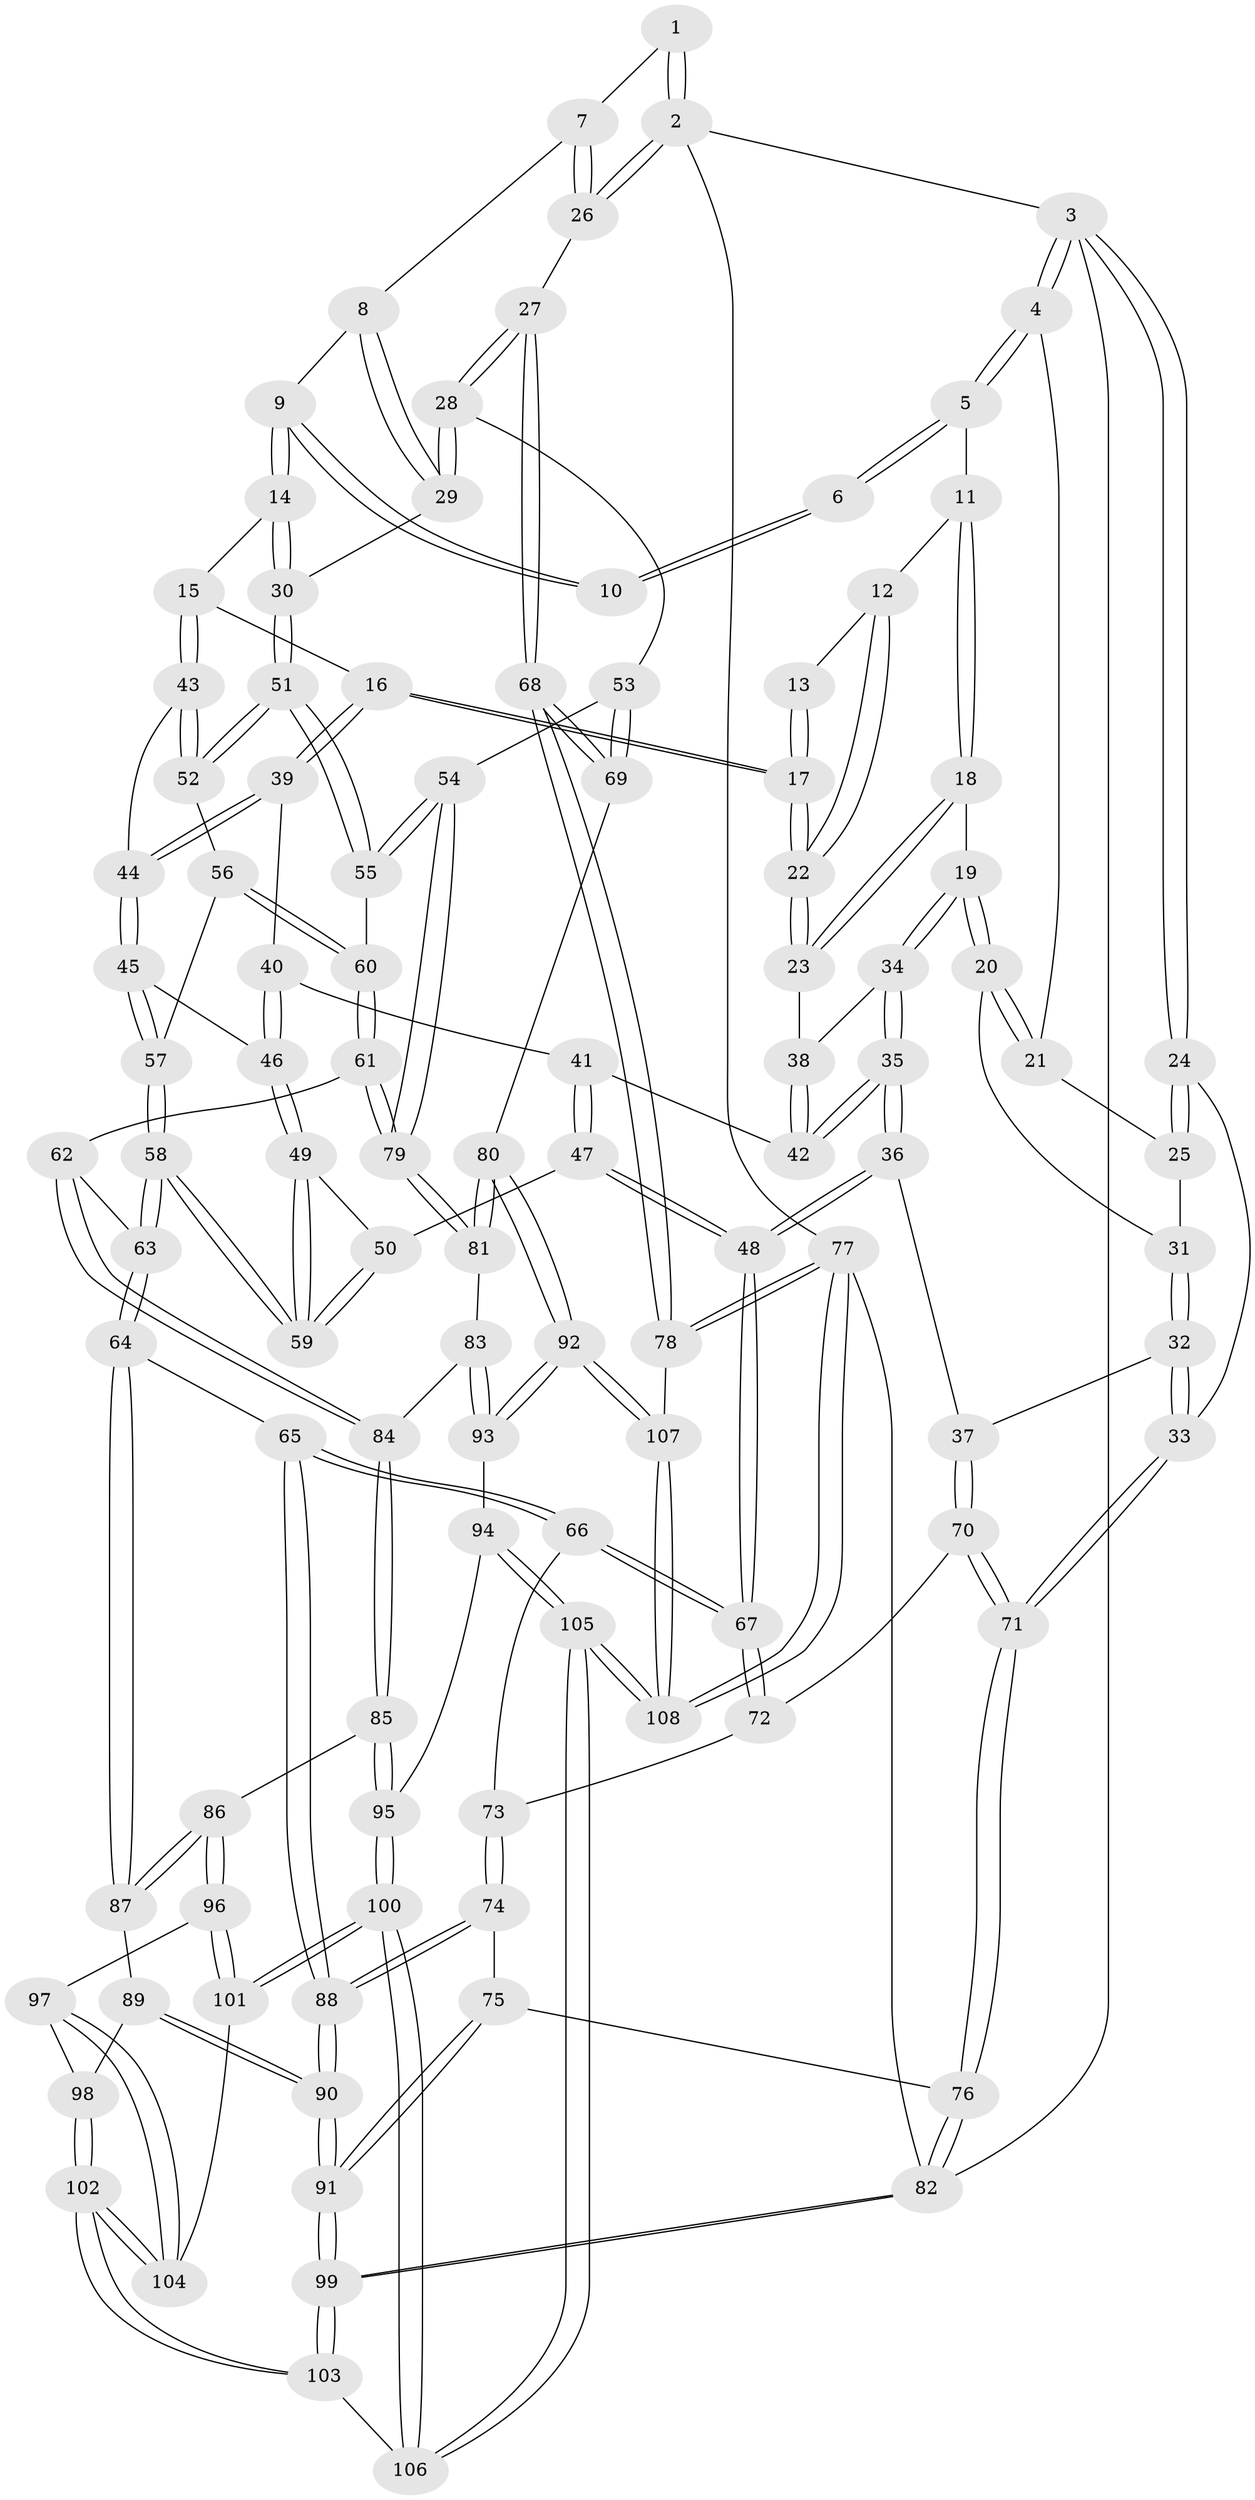 // coarse degree distribution, {3: 0.1111111111111111, 5: 0.4603174603174603, 6: 0.047619047619047616, 4: 0.36507936507936506, 2: 0.015873015873015872}
// Generated by graph-tools (version 1.1) at 2025/42/03/06/25 10:42:27]
// undirected, 108 vertices, 267 edges
graph export_dot {
graph [start="1"]
  node [color=gray90,style=filled];
  1 [pos="+0.8632089286815504+0"];
  2 [pos="+1+0"];
  3 [pos="+0+0"];
  4 [pos="+0.19458250901286742+0"];
  5 [pos="+0.31775744323927885+0"];
  6 [pos="+0.6799570200029897+0"];
  7 [pos="+0.8835371657376562+0.06762010815613224"];
  8 [pos="+0.8682584144896685+0.07712608012200985"];
  9 [pos="+0.7214902812078353+0.0600596060608879"];
  10 [pos="+0.6750688507829439+0"];
  11 [pos="+0.34133700341664197+0"];
  12 [pos="+0.4568892318408429+0.03617569249789591"];
  13 [pos="+0.5956849778610913+0"];
  14 [pos="+0.6652784040550908+0.20311450009640228"];
  15 [pos="+0.6097358549475359+0.19367050444695288"];
  16 [pos="+0.5547891901610187+0.18227362750304343"];
  17 [pos="+0.5233245367868015+0.16176395288836473"];
  18 [pos="+0.3503405663992121+0.11618551483518483"];
  19 [pos="+0.22976383254658875+0.15901126276911154"];
  20 [pos="+0.17512510601857748+0.08738312080390499"];
  21 [pos="+0.1617253275577209+0"];
  22 [pos="+0.5043480748223557+0.15758373315043114"];
  23 [pos="+0.46948011004949697+0.16836691587915997"];
  24 [pos="+0+0.15590654115008462"];
  25 [pos="+0+0.11489177815041599"];
  26 [pos="+1+0.19538469744405965"];
  27 [pos="+1+0.22272653038332776"];
  28 [pos="+0.9579514463043499+0.2984389751748009"];
  29 [pos="+0.8210737583774597+0.2297342615148149"];
  30 [pos="+0.693334975350477+0.2339274467865509"];
  31 [pos="+0.08634052612223563+0.1553198874006721"];
  32 [pos="+0.08255724348204255+0.1670962823039669"];
  33 [pos="+0+0.32895167925732566"];
  34 [pos="+0.235660978169479+0.20718565493584867"];
  35 [pos="+0.23319559211640178+0.26415625217332794"];
  36 [pos="+0.21838814421259348+0.29733983778423473"];
  37 [pos="+0.08746589879761842+0.3539431072543062"];
  38 [pos="+0.4476930407987356+0.1912975448812802"];
  39 [pos="+0.5214700018712018+0.2865919522371543"];
  40 [pos="+0.46404835827858715+0.31937818577005433"];
  41 [pos="+0.40464224439312046+0.2910631478511002"];
  42 [pos="+0.40136809479669333+0.26138860494501764"];
  43 [pos="+0.5600959794158289+0.3571681501132715"];
  44 [pos="+0.5248014837670526+0.3325145452978302"];
  45 [pos="+0.4850334576453803+0.3812405405641762"];
  46 [pos="+0.467247645085968+0.37945000336726736"];
  47 [pos="+0.37809497291335287+0.3851434192040209"];
  48 [pos="+0.3281056785966799+0.41494965868733"];
  49 [pos="+0.4459024234285375+0.3864347759661356"];
  50 [pos="+0.39533299482493023+0.38699791872646655"];
  51 [pos="+0.6892896986571827+0.36534123692295345"];
  52 [pos="+0.5798688003354265+0.37656045774518"];
  53 [pos="+0.8994591196484863+0.3868771208857344"];
  54 [pos="+0.7966631114085387+0.47260365249632347"];
  55 [pos="+0.7057786727604888+0.40771924109901725"];
  56 [pos="+0.5461374306259718+0.4091215698342688"];
  57 [pos="+0.5138088158622298+0.4098696591964677"];
  58 [pos="+0.48408046488498674+0.5057576895937018"];
  59 [pos="+0.4799923701800358+0.49672948533792205"];
  60 [pos="+0.5926865644673655+0.5049044332375591"];
  61 [pos="+0.5756372018097589+0.5345174011841772"];
  62 [pos="+0.5729834985391262+0.5368249916586282"];
  63 [pos="+0.48479129316843567+0.5661250119124429"];
  64 [pos="+0.4328318957780013+0.6126206449731096"];
  65 [pos="+0.32464969926335263+0.5823348905040915"];
  66 [pos="+0.3203274127882504+0.571797027252911"];
  67 [pos="+0.31528420803173296+0.5425111824373445"];
  68 [pos="+1+0.7315060696124438"];
  69 [pos="+1+0.7144687752020961"];
  70 [pos="+0.0817469296262238+0.3585835391528782"];
  71 [pos="+0+0.3624155056027388"];
  72 [pos="+0.09713892174258056+0.39132734755766185"];
  73 [pos="+0.11176421987324833+0.5132840679842335"];
  74 [pos="+0.0520554399916269+0.6313989381401788"];
  75 [pos="+0+0.6252763038281337"];
  76 [pos="+0+0.608991281504694"];
  77 [pos="+1+1"];
  78 [pos="+1+0.808322345150888"];
  79 [pos="+0.8150990859535439+0.5949164792477784"];
  80 [pos="+0.9309900969072427+0.699519071753705"];
  81 [pos="+0.8421985025337052+0.6695205262701193"];
  82 [pos="+0+1"];
  83 [pos="+0.8220180818885803+0.6800306810567994"];
  84 [pos="+0.7109205497849811+0.7256622894900293"];
  85 [pos="+0.6695781530731412+0.7566929919322737"];
  86 [pos="+0.5310797260827518+0.7625465429623453"];
  87 [pos="+0.48002351404820864+0.7095393984767304"];
  88 [pos="+0.1919175024186461+0.7173145346878415"];
  89 [pos="+0.32485905103445484+0.8216534377022616"];
  90 [pos="+0.19234531958716514+0.8309394029980889"];
  91 [pos="+0.15874039371698395+0.911394317167179"];
  92 [pos="+0.8290786193414988+0.9425319326250454"];
  93 [pos="+0.7768309356382664+0.9139177576910392"];
  94 [pos="+0.7125003494837857+0.9032893219238924"];
  95 [pos="+0.6900292031221817+0.8889237754049741"];
  96 [pos="+0.5252960513348138+0.7809804132866794"];
  97 [pos="+0.5014833702232753+0.8188403646036985"];
  98 [pos="+0.4006155340680721+0.8695206724734947"];
  99 [pos="+0.045696125032456784+1"];
  100 [pos="+0.6230925168528103+0.9628278688766662"];
  101 [pos="+0.5918367891846267+0.9415042161730843"];
  102 [pos="+0.35694534437525166+1"];
  103 [pos="+0.33512336106053925+1"];
  104 [pos="+0.4847999083946379+0.9481016250801271"];
  105 [pos="+0.7989933217464003+1"];
  106 [pos="+0.6280275327300371+1"];
  107 [pos="+0.8392008129219252+0.9719983555235622"];
  108 [pos="+0.8016039695279222+1"];
  1 -- 2;
  1 -- 2;
  1 -- 7;
  2 -- 3;
  2 -- 26;
  2 -- 26;
  2 -- 77;
  3 -- 4;
  3 -- 4;
  3 -- 24;
  3 -- 24;
  3 -- 82;
  4 -- 5;
  4 -- 5;
  4 -- 21;
  5 -- 6;
  5 -- 6;
  5 -- 11;
  6 -- 10;
  6 -- 10;
  7 -- 8;
  7 -- 26;
  7 -- 26;
  8 -- 9;
  8 -- 29;
  8 -- 29;
  9 -- 10;
  9 -- 10;
  9 -- 14;
  9 -- 14;
  11 -- 12;
  11 -- 18;
  11 -- 18;
  12 -- 13;
  12 -- 22;
  12 -- 22;
  13 -- 17;
  13 -- 17;
  14 -- 15;
  14 -- 30;
  14 -- 30;
  15 -- 16;
  15 -- 43;
  15 -- 43;
  16 -- 17;
  16 -- 17;
  16 -- 39;
  16 -- 39;
  17 -- 22;
  17 -- 22;
  18 -- 19;
  18 -- 23;
  18 -- 23;
  19 -- 20;
  19 -- 20;
  19 -- 34;
  19 -- 34;
  20 -- 21;
  20 -- 21;
  20 -- 31;
  21 -- 25;
  22 -- 23;
  22 -- 23;
  23 -- 38;
  24 -- 25;
  24 -- 25;
  24 -- 33;
  25 -- 31;
  26 -- 27;
  27 -- 28;
  27 -- 28;
  27 -- 68;
  27 -- 68;
  28 -- 29;
  28 -- 29;
  28 -- 53;
  29 -- 30;
  30 -- 51;
  30 -- 51;
  31 -- 32;
  31 -- 32;
  32 -- 33;
  32 -- 33;
  32 -- 37;
  33 -- 71;
  33 -- 71;
  34 -- 35;
  34 -- 35;
  34 -- 38;
  35 -- 36;
  35 -- 36;
  35 -- 42;
  35 -- 42;
  36 -- 37;
  36 -- 48;
  36 -- 48;
  37 -- 70;
  37 -- 70;
  38 -- 42;
  38 -- 42;
  39 -- 40;
  39 -- 44;
  39 -- 44;
  40 -- 41;
  40 -- 46;
  40 -- 46;
  41 -- 42;
  41 -- 47;
  41 -- 47;
  43 -- 44;
  43 -- 52;
  43 -- 52;
  44 -- 45;
  44 -- 45;
  45 -- 46;
  45 -- 57;
  45 -- 57;
  46 -- 49;
  46 -- 49;
  47 -- 48;
  47 -- 48;
  47 -- 50;
  48 -- 67;
  48 -- 67;
  49 -- 50;
  49 -- 59;
  49 -- 59;
  50 -- 59;
  50 -- 59;
  51 -- 52;
  51 -- 52;
  51 -- 55;
  51 -- 55;
  52 -- 56;
  53 -- 54;
  53 -- 69;
  53 -- 69;
  54 -- 55;
  54 -- 55;
  54 -- 79;
  54 -- 79;
  55 -- 60;
  56 -- 57;
  56 -- 60;
  56 -- 60;
  57 -- 58;
  57 -- 58;
  58 -- 59;
  58 -- 59;
  58 -- 63;
  58 -- 63;
  60 -- 61;
  60 -- 61;
  61 -- 62;
  61 -- 79;
  61 -- 79;
  62 -- 63;
  62 -- 84;
  62 -- 84;
  63 -- 64;
  63 -- 64;
  64 -- 65;
  64 -- 87;
  64 -- 87;
  65 -- 66;
  65 -- 66;
  65 -- 88;
  65 -- 88;
  66 -- 67;
  66 -- 67;
  66 -- 73;
  67 -- 72;
  67 -- 72;
  68 -- 69;
  68 -- 69;
  68 -- 78;
  68 -- 78;
  69 -- 80;
  70 -- 71;
  70 -- 71;
  70 -- 72;
  71 -- 76;
  71 -- 76;
  72 -- 73;
  73 -- 74;
  73 -- 74;
  74 -- 75;
  74 -- 88;
  74 -- 88;
  75 -- 76;
  75 -- 91;
  75 -- 91;
  76 -- 82;
  76 -- 82;
  77 -- 78;
  77 -- 78;
  77 -- 108;
  77 -- 108;
  77 -- 82;
  78 -- 107;
  79 -- 81;
  79 -- 81;
  80 -- 81;
  80 -- 81;
  80 -- 92;
  80 -- 92;
  81 -- 83;
  82 -- 99;
  82 -- 99;
  83 -- 84;
  83 -- 93;
  83 -- 93;
  84 -- 85;
  84 -- 85;
  85 -- 86;
  85 -- 95;
  85 -- 95;
  86 -- 87;
  86 -- 87;
  86 -- 96;
  86 -- 96;
  87 -- 89;
  88 -- 90;
  88 -- 90;
  89 -- 90;
  89 -- 90;
  89 -- 98;
  90 -- 91;
  90 -- 91;
  91 -- 99;
  91 -- 99;
  92 -- 93;
  92 -- 93;
  92 -- 107;
  92 -- 107;
  93 -- 94;
  94 -- 95;
  94 -- 105;
  94 -- 105;
  95 -- 100;
  95 -- 100;
  96 -- 97;
  96 -- 101;
  96 -- 101;
  97 -- 98;
  97 -- 104;
  97 -- 104;
  98 -- 102;
  98 -- 102;
  99 -- 103;
  99 -- 103;
  100 -- 101;
  100 -- 101;
  100 -- 106;
  100 -- 106;
  101 -- 104;
  102 -- 103;
  102 -- 103;
  102 -- 104;
  102 -- 104;
  103 -- 106;
  105 -- 106;
  105 -- 106;
  105 -- 108;
  105 -- 108;
  107 -- 108;
  107 -- 108;
}
